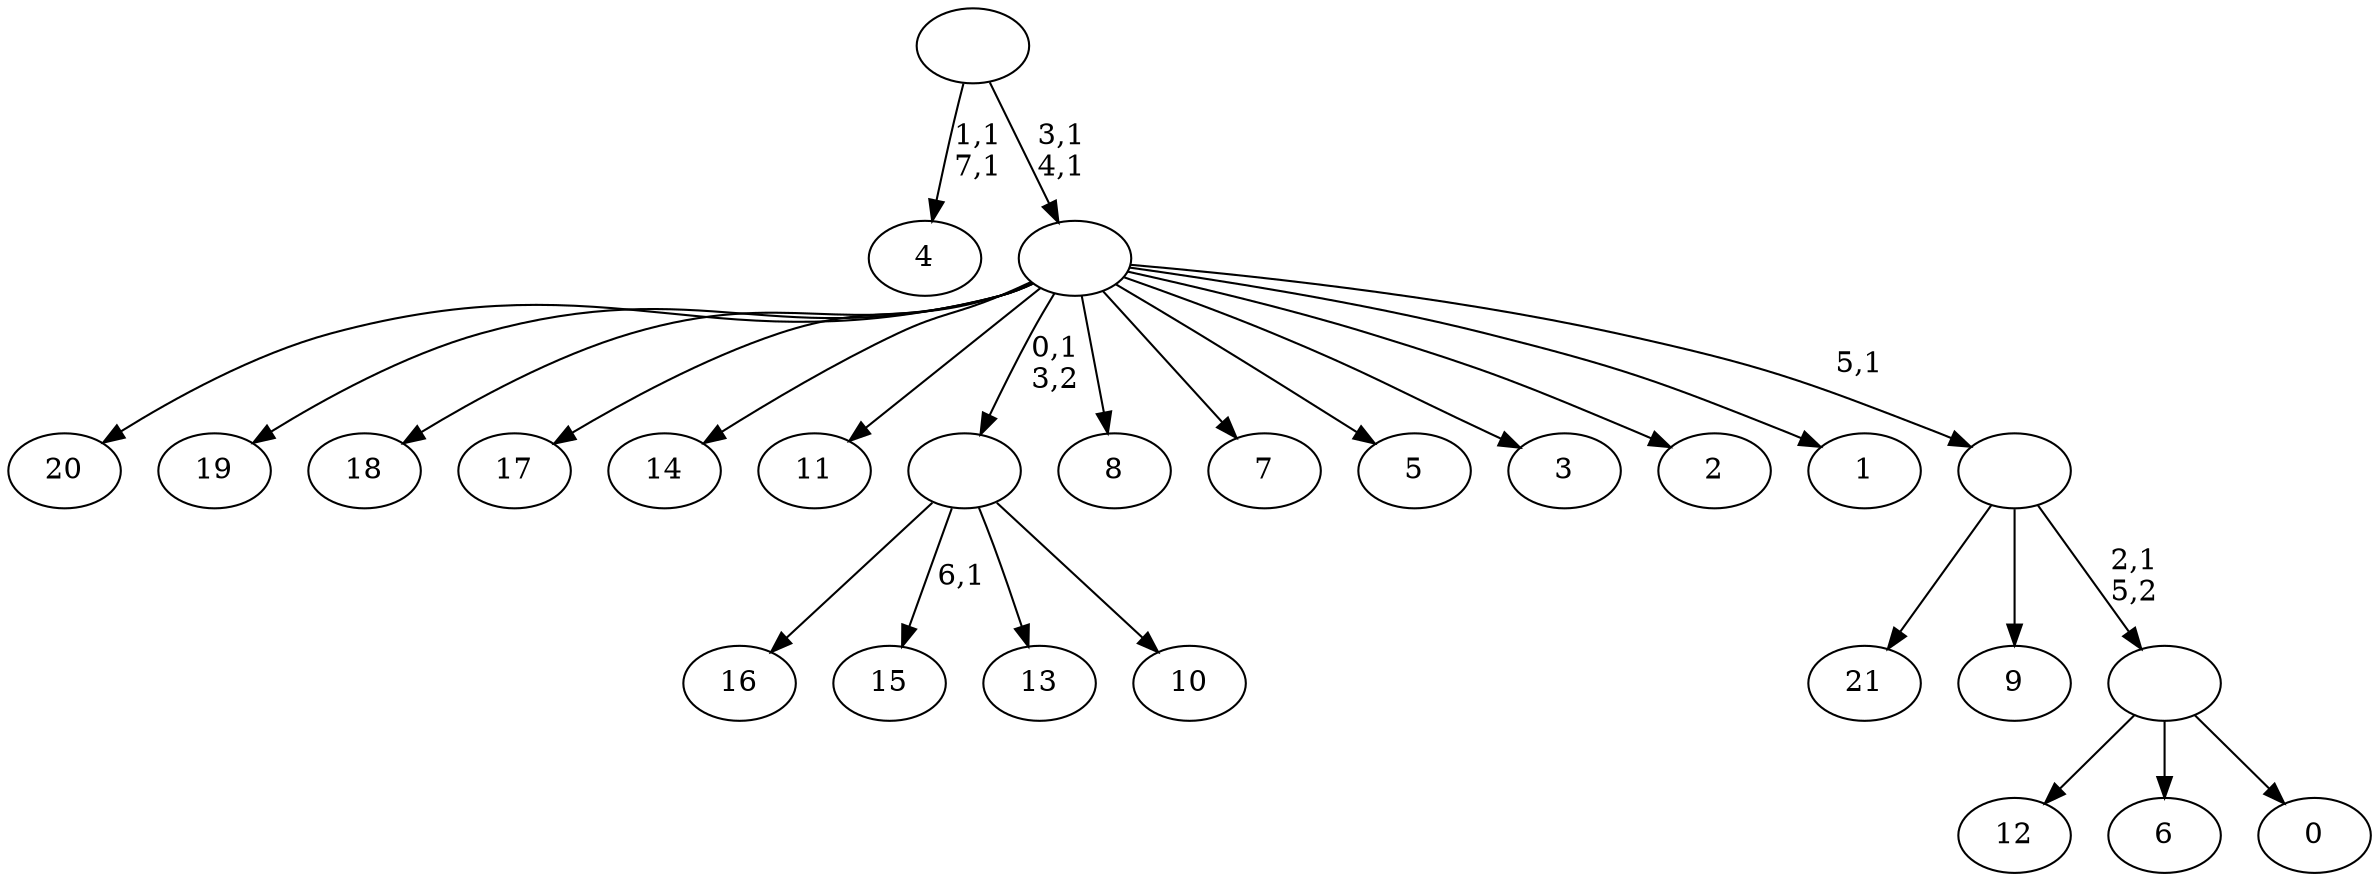 digraph T {
	30 [label="21"]
	29 [label="20"]
	28 [label="19"]
	27 [label="18"]
	26 [label="17"]
	25 [label="16"]
	24 [label="15"]
	22 [label="14"]
	21 [label="13"]
	20 [label="12"]
	19 [label="11"]
	18 [label="10"]
	17 [label=""]
	16 [label="9"]
	15 [label="8"]
	14 [label="7"]
	13 [label="6"]
	12 [label="5"]
	11 [label="4"]
	8 [label="3"]
	7 [label="2"]
	6 [label="1"]
	5 [label="0"]
	4 [label=""]
	3 [label=""]
	2 [label=""]
	0 [label=""]
	17 -> 24 [label="6,1"]
	17 -> 25 [label=""]
	17 -> 21 [label=""]
	17 -> 18 [label=""]
	4 -> 20 [label=""]
	4 -> 13 [label=""]
	4 -> 5 [label=""]
	3 -> 30 [label=""]
	3 -> 16 [label=""]
	3 -> 4 [label="2,1\n5,2"]
	2 -> 29 [label=""]
	2 -> 28 [label=""]
	2 -> 27 [label=""]
	2 -> 26 [label=""]
	2 -> 22 [label=""]
	2 -> 19 [label=""]
	2 -> 17 [label="0,1\n3,2"]
	2 -> 15 [label=""]
	2 -> 14 [label=""]
	2 -> 12 [label=""]
	2 -> 8 [label=""]
	2 -> 7 [label=""]
	2 -> 6 [label=""]
	2 -> 3 [label="5,1"]
	0 -> 2 [label="3,1\n4,1"]
	0 -> 11 [label="1,1\n7,1"]
}
